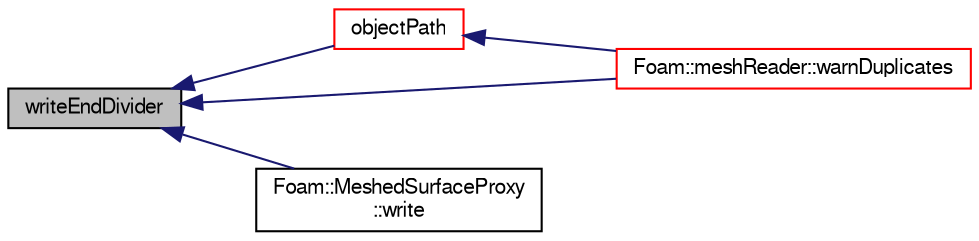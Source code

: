 digraph "writeEndDivider"
{
  bgcolor="transparent";
  edge [fontname="FreeSans",fontsize="10",labelfontname="FreeSans",labelfontsize="10"];
  node [fontname="FreeSans",fontsize="10",shape=record];
  rankdir="LR";
  Node22345 [label="writeEndDivider",height=0.2,width=0.4,color="black", fillcolor="grey75", style="filled", fontcolor="black"];
  Node22345 -> Node22346 [dir="back",color="midnightblue",fontsize="10",style="solid",fontname="FreeSans"];
  Node22346 [label="objectPath",height=0.2,width=0.4,color="red",URL="$a26142.html#a3a7ece5c1251c6be1f7812d4dba5fb7a",tooltip="Return complete path + object name. "];
  Node22346 -> Node22469 [dir="back",color="midnightblue",fontsize="10",style="solid",fontname="FreeSans"];
  Node22469 [label="Foam::meshReader::warnDuplicates",height=0.2,width=0.4,color="red",URL="$a21326.html#a2638db035b2a192cbe57e864292f2823",tooltip="Warn about repeated names. "];
  Node22345 -> Node22469 [dir="back",color="midnightblue",fontsize="10",style="solid",fontname="FreeSans"];
  Node22345 -> Node22502 [dir="back",color="midnightblue",fontsize="10",style="solid",fontname="FreeSans"];
  Node22502 [label="Foam::MeshedSurfaceProxy\l::write",height=0.2,width=0.4,color="black",URL="$a29570.html#a03ad3ee4a132dfc225aebe1d58914ad9",tooltip="Write to database. "];
}
